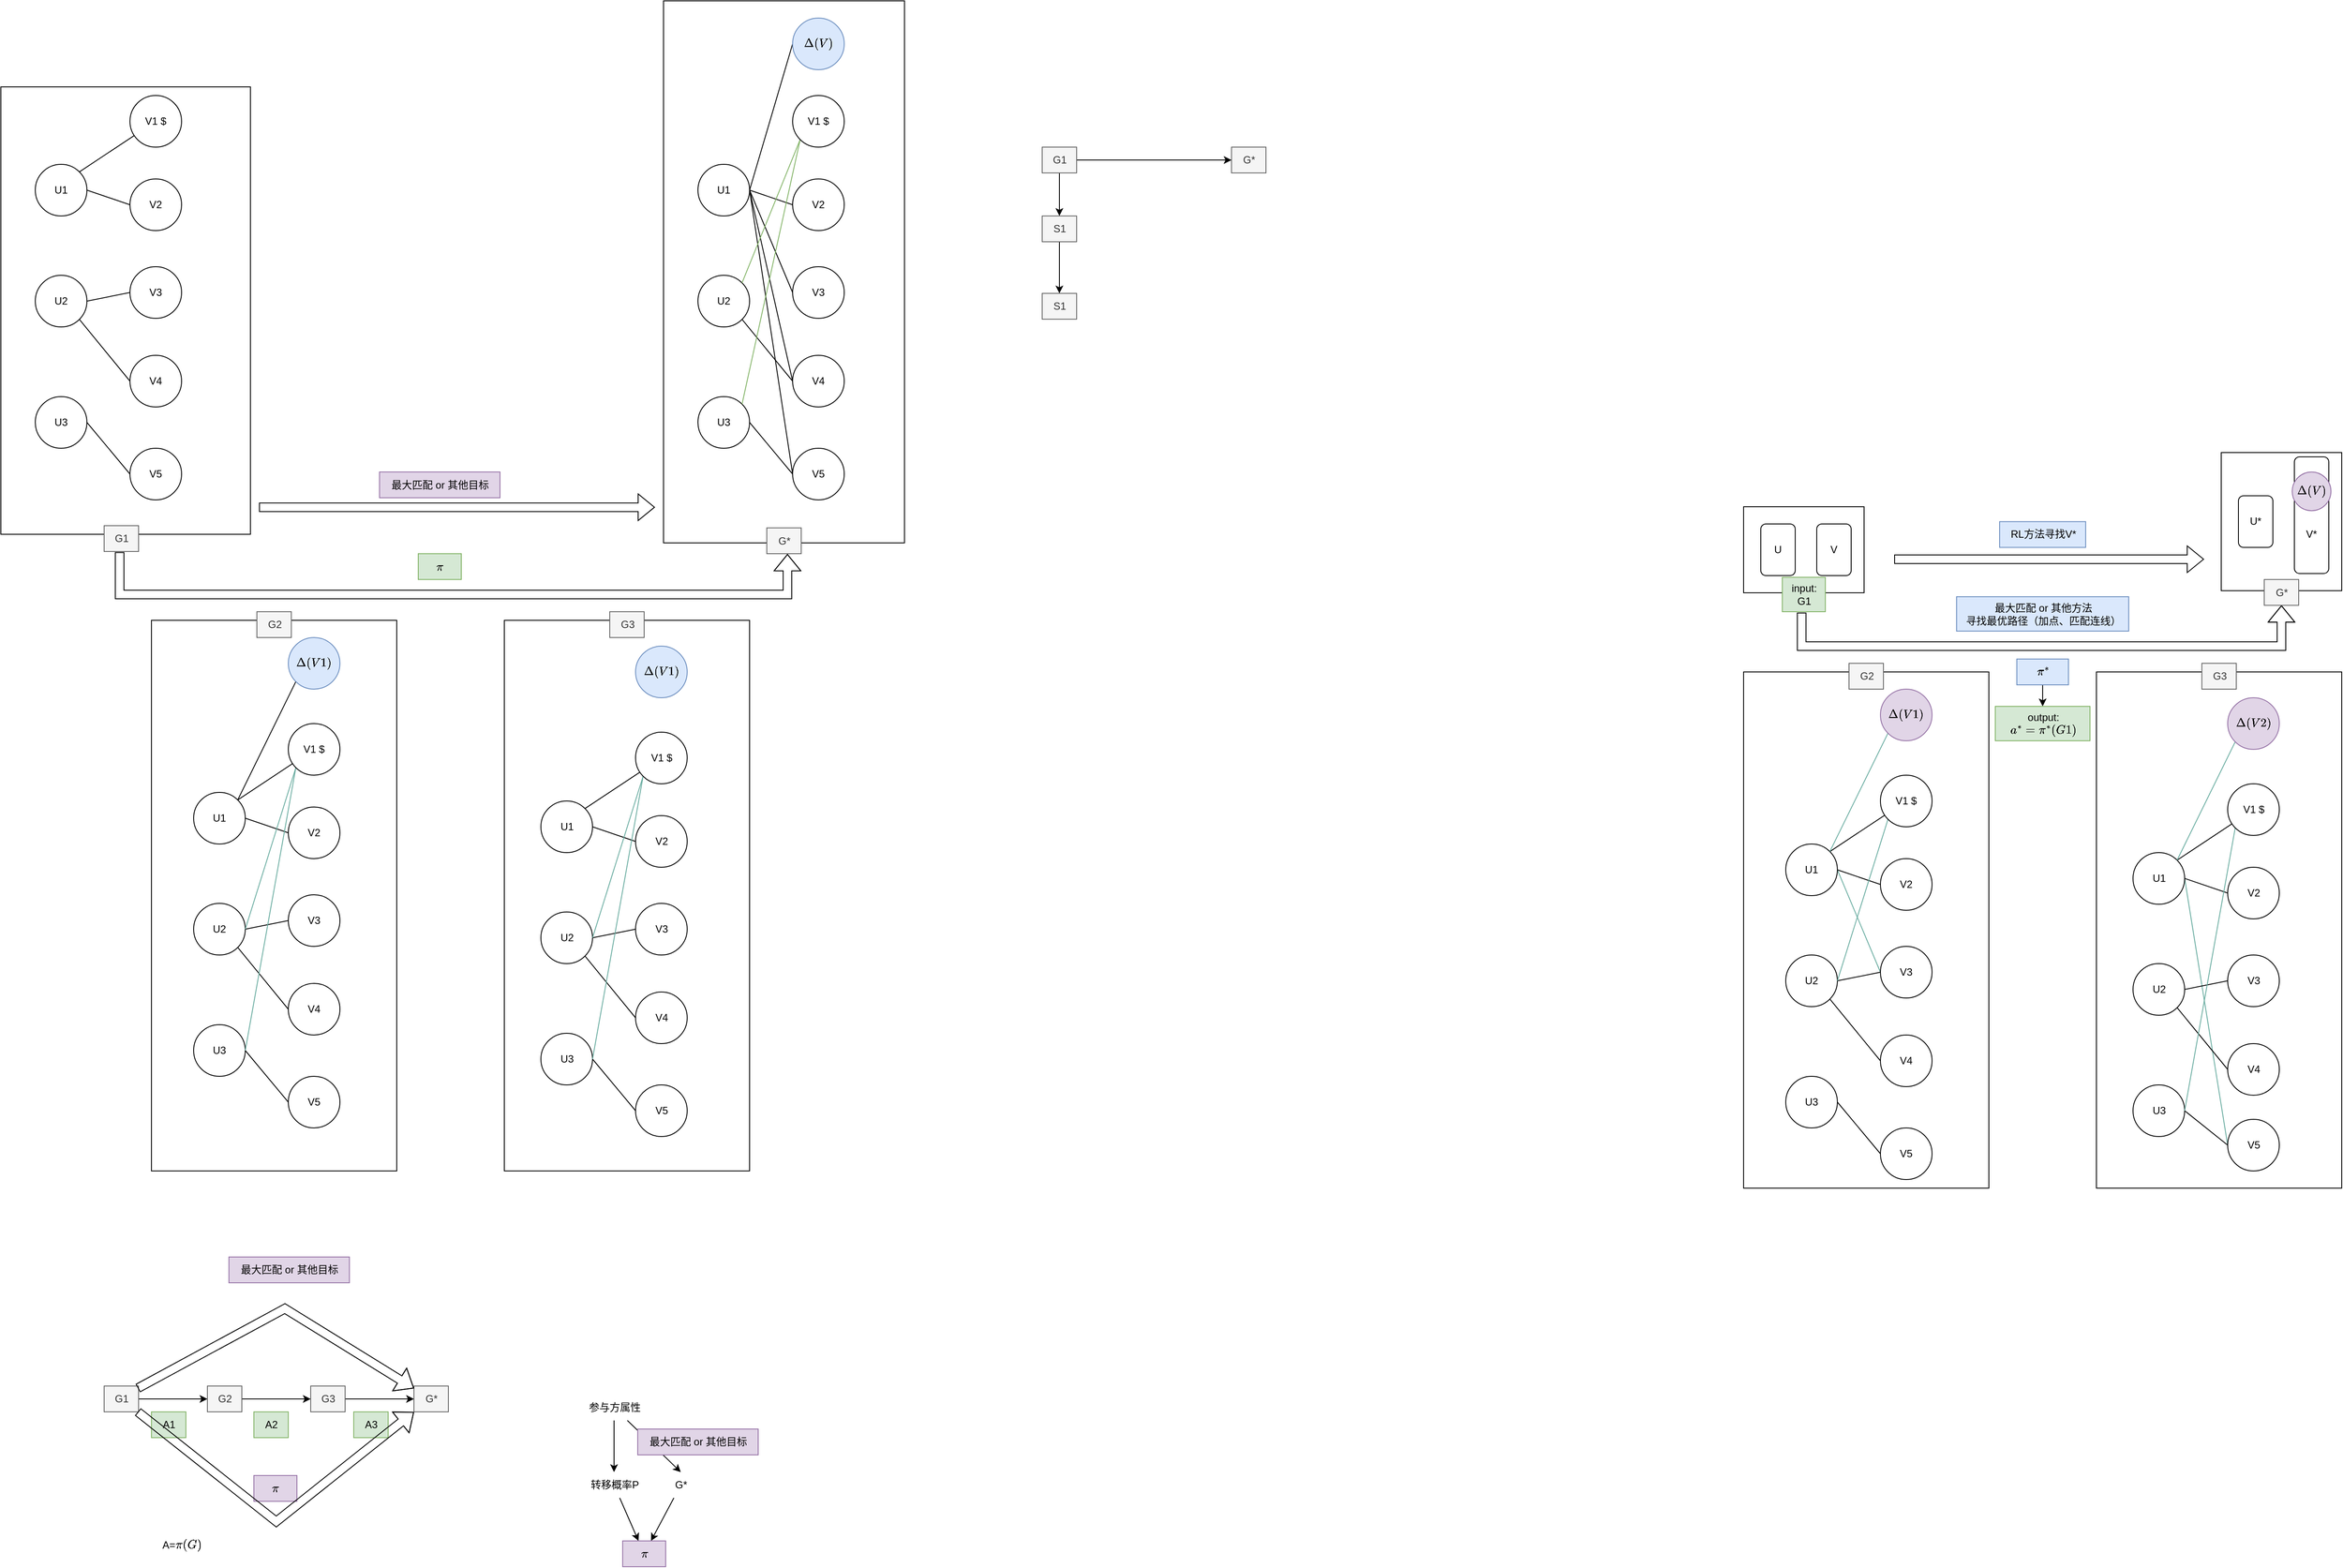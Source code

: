 <mxfile version="20.6.0" type="github">
  <diagram id="6XEkfEh8e34Wi2nq5XxP" name="Page-1">
    <mxGraphModel dx="1824" dy="1064" grid="1" gridSize="10" guides="1" tooltips="1" connect="1" arrows="1" fold="1" page="1" pageScale="1" pageWidth="827" pageHeight="1169" math="1" shadow="0">
      <root>
        <mxCell id="0" />
        <mxCell id="1" parent="0" />
        <mxCell id="JzcaBnQAB8-s2QHEofvj-122" value="" style="rounded=0;whiteSpace=wrap;html=1;fillColor=none;" vertex="1" parent="1">
          <mxGeometry x="665" y="730" width="285" height="640" as="geometry" />
        </mxCell>
        <mxCell id="JzcaBnQAB8-s2QHEofvj-123" value="G3" style="text;html=1;align=center;verticalAlign=middle;resizable=0;points=[];autosize=1;fillColor=#f5f5f5;fontColor=#333333;strokeColor=#666666;" vertex="1" parent="1">
          <mxGeometry x="787.5" y="720" width="40" height="30" as="geometry" />
        </mxCell>
        <mxCell id="JzcaBnQAB8-s2QHEofvj-120" value="" style="rounded=0;whiteSpace=wrap;html=1;fillColor=none;" vertex="1" parent="1">
          <mxGeometry x="255" y="730" width="285" height="640" as="geometry" />
        </mxCell>
        <mxCell id="JzcaBnQAB8-s2QHEofvj-121" value="G2" style="text;html=1;align=center;verticalAlign=middle;resizable=0;points=[];autosize=1;fillColor=#f5f5f5;fontColor=#333333;strokeColor=#666666;" vertex="1" parent="1">
          <mxGeometry x="377.5" y="720" width="40" height="30" as="geometry" />
        </mxCell>
        <mxCell id="JzcaBnQAB8-s2QHEofvj-117" value="" style="rounded=0;whiteSpace=wrap;html=1;fillColor=none;" vertex="1" parent="1">
          <mxGeometry x="850" y="10" width="280" height="630" as="geometry" />
        </mxCell>
        <mxCell id="JzcaBnQAB8-s2QHEofvj-116" value="" style="rounded=0;whiteSpace=wrap;html=1;fillColor=none;" vertex="1" parent="1">
          <mxGeometry x="80" y="110" width="290" height="520" as="geometry" />
        </mxCell>
        <mxCell id="JzcaBnQAB8-s2QHEofvj-20" style="edgeStyle=none;rounded=0;orthogonalLoop=1;jettySize=auto;html=1;exitX=1;exitY=0;exitDx=0;exitDy=0;endArrow=none;endFill=0;" edge="1" parent="1" source="JzcaBnQAB8-s2QHEofvj-1" target="JzcaBnQAB8-s2QHEofvj-16">
          <mxGeometry relative="1" as="geometry" />
        </mxCell>
        <mxCell id="JzcaBnQAB8-s2QHEofvj-21" style="edgeStyle=none;rounded=0;orthogonalLoop=1;jettySize=auto;html=1;exitX=1;exitY=0.5;exitDx=0;exitDy=0;entryX=0;entryY=0.5;entryDx=0;entryDy=0;endArrow=none;endFill=0;" edge="1" parent="1" source="JzcaBnQAB8-s2QHEofvj-1" target="JzcaBnQAB8-s2QHEofvj-10">
          <mxGeometry relative="1" as="geometry" />
        </mxCell>
        <mxCell id="JzcaBnQAB8-s2QHEofvj-1" value="U1" style="ellipse;whiteSpace=wrap;html=1;aspect=fixed;" vertex="1" parent="1">
          <mxGeometry x="120" y="200" width="60" height="60" as="geometry" />
        </mxCell>
        <mxCell id="JzcaBnQAB8-s2QHEofvj-22" style="edgeStyle=none;rounded=0;orthogonalLoop=1;jettySize=auto;html=1;exitX=1;exitY=0.5;exitDx=0;exitDy=0;entryX=0;entryY=0.5;entryDx=0;entryDy=0;endArrow=none;endFill=0;" edge="1" parent="1" source="JzcaBnQAB8-s2QHEofvj-8" target="JzcaBnQAB8-s2QHEofvj-11">
          <mxGeometry relative="1" as="geometry" />
        </mxCell>
        <mxCell id="JzcaBnQAB8-s2QHEofvj-24" style="edgeStyle=none;rounded=0;orthogonalLoop=1;jettySize=auto;html=1;exitX=1;exitY=1;exitDx=0;exitDy=0;entryX=0;entryY=0.5;entryDx=0;entryDy=0;endArrow=none;endFill=0;" edge="1" parent="1" source="JzcaBnQAB8-s2QHEofvj-8" target="JzcaBnQAB8-s2QHEofvj-12">
          <mxGeometry relative="1" as="geometry" />
        </mxCell>
        <mxCell id="JzcaBnQAB8-s2QHEofvj-8" value="U2" style="ellipse;whiteSpace=wrap;html=1;aspect=fixed;" vertex="1" parent="1">
          <mxGeometry x="120" y="329" width="60" height="60" as="geometry" />
        </mxCell>
        <mxCell id="JzcaBnQAB8-s2QHEofvj-25" style="edgeStyle=none;rounded=0;orthogonalLoop=1;jettySize=auto;html=1;exitX=1;exitY=0.5;exitDx=0;exitDy=0;entryX=0;entryY=0.5;entryDx=0;entryDy=0;endArrow=none;endFill=0;" edge="1" parent="1" source="JzcaBnQAB8-s2QHEofvj-9" target="JzcaBnQAB8-s2QHEofvj-13">
          <mxGeometry relative="1" as="geometry" />
        </mxCell>
        <mxCell id="JzcaBnQAB8-s2QHEofvj-9" value="U3" style="ellipse;whiteSpace=wrap;html=1;aspect=fixed;" vertex="1" parent="1">
          <mxGeometry x="120" y="470" width="60" height="60" as="geometry" />
        </mxCell>
        <mxCell id="JzcaBnQAB8-s2QHEofvj-10" value="V2" style="ellipse;whiteSpace=wrap;html=1;aspect=fixed;" vertex="1" parent="1">
          <mxGeometry x="230" y="217" width="60" height="60" as="geometry" />
        </mxCell>
        <mxCell id="JzcaBnQAB8-s2QHEofvj-11" value="V3" style="ellipse;whiteSpace=wrap;html=1;aspect=fixed;" vertex="1" parent="1">
          <mxGeometry x="230" y="319" width="60" height="60" as="geometry" />
        </mxCell>
        <mxCell id="JzcaBnQAB8-s2QHEofvj-12" value="V4" style="ellipse;whiteSpace=wrap;html=1;aspect=fixed;" vertex="1" parent="1">
          <mxGeometry x="230" y="422" width="60" height="60" as="geometry" />
        </mxCell>
        <mxCell id="JzcaBnQAB8-s2QHEofvj-13" value="V5" style="ellipse;whiteSpace=wrap;html=1;aspect=fixed;" vertex="1" parent="1">
          <mxGeometry x="230" y="530" width="60" height="60" as="geometry" />
        </mxCell>
        <mxCell id="JzcaBnQAB8-s2QHEofvj-16" value="V1 $" style="ellipse;whiteSpace=wrap;html=1;aspect=fixed;" vertex="1" parent="1">
          <mxGeometry x="230" y="120" width="60" height="60" as="geometry" />
        </mxCell>
        <mxCell id="JzcaBnQAB8-s2QHEofvj-40" style="edgeStyle=none;rounded=0;orthogonalLoop=1;jettySize=auto;html=1;exitX=1;exitY=0.5;exitDx=0;exitDy=0;entryX=0;entryY=0.5;entryDx=0;entryDy=0;endArrow=none;endFill=0;" edge="1" parent="1" source="JzcaBnQAB8-s2QHEofvj-41" target="JzcaBnQAB8-s2QHEofvj-47">
          <mxGeometry relative="1" as="geometry" />
        </mxCell>
        <mxCell id="JzcaBnQAB8-s2QHEofvj-56" style="edgeStyle=none;rounded=0;orthogonalLoop=1;jettySize=auto;html=1;exitX=1;exitY=0.5;exitDx=0;exitDy=0;entryX=0;entryY=0.5;entryDx=0;entryDy=0;endArrow=none;endFill=0;" edge="1" parent="1" source="JzcaBnQAB8-s2QHEofvj-41" target="JzcaBnQAB8-s2QHEofvj-48">
          <mxGeometry relative="1" as="geometry" />
        </mxCell>
        <mxCell id="JzcaBnQAB8-s2QHEofvj-57" style="edgeStyle=none;rounded=0;orthogonalLoop=1;jettySize=auto;html=1;exitX=1;exitY=0.5;exitDx=0;exitDy=0;entryX=0;entryY=0.5;entryDx=0;entryDy=0;endArrow=none;endFill=0;" edge="1" parent="1" source="JzcaBnQAB8-s2QHEofvj-41" target="JzcaBnQAB8-s2QHEofvj-49">
          <mxGeometry relative="1" as="geometry" />
        </mxCell>
        <mxCell id="JzcaBnQAB8-s2QHEofvj-58" style="edgeStyle=none;rounded=0;orthogonalLoop=1;jettySize=auto;html=1;exitX=1;exitY=0.5;exitDx=0;exitDy=0;entryX=0;entryY=0.5;entryDx=0;entryDy=0;endArrow=none;endFill=0;" edge="1" parent="1" source="JzcaBnQAB8-s2QHEofvj-41" target="JzcaBnQAB8-s2QHEofvj-50">
          <mxGeometry relative="1" as="geometry" />
        </mxCell>
        <mxCell id="JzcaBnQAB8-s2QHEofvj-41" value="U1" style="ellipse;whiteSpace=wrap;html=1;aspect=fixed;" vertex="1" parent="1">
          <mxGeometry x="890" y="200" width="60" height="60" as="geometry" />
        </mxCell>
        <mxCell id="JzcaBnQAB8-s2QHEofvj-43" style="edgeStyle=none;rounded=0;orthogonalLoop=1;jettySize=auto;html=1;exitX=1;exitY=1;exitDx=0;exitDy=0;entryX=0;entryY=0.5;entryDx=0;entryDy=0;endArrow=none;endFill=0;" edge="1" parent="1" source="JzcaBnQAB8-s2QHEofvj-44" target="JzcaBnQAB8-s2QHEofvj-49">
          <mxGeometry relative="1" as="geometry" />
        </mxCell>
        <mxCell id="JzcaBnQAB8-s2QHEofvj-44" value="U2" style="ellipse;whiteSpace=wrap;html=1;aspect=fixed;" vertex="1" parent="1">
          <mxGeometry x="890" y="329" width="60" height="60" as="geometry" />
        </mxCell>
        <mxCell id="JzcaBnQAB8-s2QHEofvj-45" style="edgeStyle=none;rounded=0;orthogonalLoop=1;jettySize=auto;html=1;exitX=1;exitY=0.5;exitDx=0;exitDy=0;entryX=0;entryY=0.5;entryDx=0;entryDy=0;endArrow=none;endFill=0;" edge="1" parent="1" source="JzcaBnQAB8-s2QHEofvj-46" target="JzcaBnQAB8-s2QHEofvj-50">
          <mxGeometry relative="1" as="geometry" />
        </mxCell>
        <mxCell id="JzcaBnQAB8-s2QHEofvj-46" value="U3" style="ellipse;whiteSpace=wrap;html=1;aspect=fixed;" vertex="1" parent="1">
          <mxGeometry x="890" y="470" width="60" height="60" as="geometry" />
        </mxCell>
        <mxCell id="JzcaBnQAB8-s2QHEofvj-47" value="V2" style="ellipse;whiteSpace=wrap;html=1;aspect=fixed;" vertex="1" parent="1">
          <mxGeometry x="1000" y="217" width="60" height="60" as="geometry" />
        </mxCell>
        <mxCell id="JzcaBnQAB8-s2QHEofvj-48" value="V3" style="ellipse;whiteSpace=wrap;html=1;aspect=fixed;" vertex="1" parent="1">
          <mxGeometry x="1000" y="319" width="60" height="60" as="geometry" />
        </mxCell>
        <mxCell id="JzcaBnQAB8-s2QHEofvj-49" value="V4" style="ellipse;whiteSpace=wrap;html=1;aspect=fixed;" vertex="1" parent="1">
          <mxGeometry x="1000" y="422" width="60" height="60" as="geometry" />
        </mxCell>
        <mxCell id="JzcaBnQAB8-s2QHEofvj-50" value="V5" style="ellipse;whiteSpace=wrap;html=1;aspect=fixed;" vertex="1" parent="1">
          <mxGeometry x="1000" y="530" width="60" height="60" as="geometry" />
        </mxCell>
        <mxCell id="JzcaBnQAB8-s2QHEofvj-54" style="edgeStyle=none;rounded=0;orthogonalLoop=1;jettySize=auto;html=1;exitX=0;exitY=1;exitDx=0;exitDy=0;entryX=1;entryY=0;entryDx=0;entryDy=0;endArrow=none;endFill=0;fillColor=#d5e8d4;strokeColor=#82b366;" edge="1" parent="1" source="JzcaBnQAB8-s2QHEofvj-51" target="JzcaBnQAB8-s2QHEofvj-44">
          <mxGeometry relative="1" as="geometry" />
        </mxCell>
        <mxCell id="JzcaBnQAB8-s2QHEofvj-55" style="edgeStyle=none;rounded=0;orthogonalLoop=1;jettySize=auto;html=1;exitX=0;exitY=1;exitDx=0;exitDy=0;entryX=1;entryY=0;entryDx=0;entryDy=0;endArrow=none;endFill=0;fillColor=#d5e8d4;strokeColor=#82b366;" edge="1" parent="1" source="JzcaBnQAB8-s2QHEofvj-51" target="JzcaBnQAB8-s2QHEofvj-46">
          <mxGeometry relative="1" as="geometry" />
        </mxCell>
        <mxCell id="JzcaBnQAB8-s2QHEofvj-51" value="V1 $" style="ellipse;whiteSpace=wrap;html=1;aspect=fixed;" vertex="1" parent="1">
          <mxGeometry x="1000" y="120" width="60" height="60" as="geometry" />
        </mxCell>
        <mxCell id="JzcaBnQAB8-s2QHEofvj-62" style="edgeStyle=none;rounded=0;orthogonalLoop=1;jettySize=auto;html=1;exitX=0;exitY=0.5;exitDx=0;exitDy=0;entryX=1;entryY=0.5;entryDx=0;entryDy=0;endArrow=none;endFill=0;" edge="1" parent="1" source="JzcaBnQAB8-s2QHEofvj-61" target="JzcaBnQAB8-s2QHEofvj-41">
          <mxGeometry relative="1" as="geometry" />
        </mxCell>
        <mxCell id="JzcaBnQAB8-s2QHEofvj-61" value="\(\Delta(V)\)" style="ellipse;whiteSpace=wrap;html=1;aspect=fixed;fillColor=#dae8fc;strokeColor=#6c8ebf;" vertex="1" parent="1">
          <mxGeometry x="1000" y="30" width="60" height="60" as="geometry" />
        </mxCell>
        <mxCell id="JzcaBnQAB8-s2QHEofvj-76" style="edgeStyle=none;rounded=0;orthogonalLoop=1;jettySize=auto;html=1;exitX=1;exitY=0;exitDx=0;exitDy=0;endArrow=none;endFill=0;" edge="1" parent="1" source="JzcaBnQAB8-s2QHEofvj-78" target="JzcaBnQAB8-s2QHEofvj-88">
          <mxGeometry relative="1" as="geometry" />
        </mxCell>
        <mxCell id="JzcaBnQAB8-s2QHEofvj-77" style="edgeStyle=none;rounded=0;orthogonalLoop=1;jettySize=auto;html=1;exitX=1;exitY=0.5;exitDx=0;exitDy=0;entryX=0;entryY=0.5;entryDx=0;entryDy=0;endArrow=none;endFill=0;" edge="1" parent="1" source="JzcaBnQAB8-s2QHEofvj-78" target="JzcaBnQAB8-s2QHEofvj-84">
          <mxGeometry relative="1" as="geometry" />
        </mxCell>
        <mxCell id="JzcaBnQAB8-s2QHEofvj-78" value="U1" style="ellipse;whiteSpace=wrap;html=1;aspect=fixed;" vertex="1" parent="1">
          <mxGeometry x="304" y="930" width="60" height="60" as="geometry" />
        </mxCell>
        <mxCell id="JzcaBnQAB8-s2QHEofvj-79" style="edgeStyle=none;rounded=0;orthogonalLoop=1;jettySize=auto;html=1;exitX=1;exitY=0.5;exitDx=0;exitDy=0;entryX=0;entryY=0.5;entryDx=0;entryDy=0;endArrow=none;endFill=0;" edge="1" parent="1" source="JzcaBnQAB8-s2QHEofvj-81" target="JzcaBnQAB8-s2QHEofvj-85">
          <mxGeometry relative="1" as="geometry" />
        </mxCell>
        <mxCell id="JzcaBnQAB8-s2QHEofvj-80" style="edgeStyle=none;rounded=0;orthogonalLoop=1;jettySize=auto;html=1;exitX=1;exitY=1;exitDx=0;exitDy=0;entryX=0;entryY=0.5;entryDx=0;entryDy=0;endArrow=none;endFill=0;" edge="1" parent="1" source="JzcaBnQAB8-s2QHEofvj-81" target="JzcaBnQAB8-s2QHEofvj-86">
          <mxGeometry relative="1" as="geometry" />
        </mxCell>
        <mxCell id="JzcaBnQAB8-s2QHEofvj-81" value="U2" style="ellipse;whiteSpace=wrap;html=1;aspect=fixed;" vertex="1" parent="1">
          <mxGeometry x="304" y="1059" width="60" height="60" as="geometry" />
        </mxCell>
        <mxCell id="JzcaBnQAB8-s2QHEofvj-82" style="edgeStyle=none;rounded=0;orthogonalLoop=1;jettySize=auto;html=1;exitX=1;exitY=0.5;exitDx=0;exitDy=0;entryX=0;entryY=0.5;entryDx=0;entryDy=0;endArrow=none;endFill=0;" edge="1" parent="1" source="JzcaBnQAB8-s2QHEofvj-83" target="JzcaBnQAB8-s2QHEofvj-87">
          <mxGeometry relative="1" as="geometry" />
        </mxCell>
        <mxCell id="JzcaBnQAB8-s2QHEofvj-83" value="U3" style="ellipse;whiteSpace=wrap;html=1;aspect=fixed;" vertex="1" parent="1">
          <mxGeometry x="304" y="1200" width="60" height="60" as="geometry" />
        </mxCell>
        <mxCell id="JzcaBnQAB8-s2QHEofvj-84" value="V2" style="ellipse;whiteSpace=wrap;html=1;aspect=fixed;" vertex="1" parent="1">
          <mxGeometry x="414" y="947" width="60" height="60" as="geometry" />
        </mxCell>
        <mxCell id="JzcaBnQAB8-s2QHEofvj-85" value="V3" style="ellipse;whiteSpace=wrap;html=1;aspect=fixed;" vertex="1" parent="1">
          <mxGeometry x="414" y="1049" width="60" height="60" as="geometry" />
        </mxCell>
        <mxCell id="JzcaBnQAB8-s2QHEofvj-86" value="V4" style="ellipse;whiteSpace=wrap;html=1;aspect=fixed;" vertex="1" parent="1">
          <mxGeometry x="414" y="1152" width="60" height="60" as="geometry" />
        </mxCell>
        <mxCell id="JzcaBnQAB8-s2QHEofvj-87" value="V5" style="ellipse;whiteSpace=wrap;html=1;aspect=fixed;" vertex="1" parent="1">
          <mxGeometry x="414" y="1260" width="60" height="60" as="geometry" />
        </mxCell>
        <mxCell id="JzcaBnQAB8-s2QHEofvj-89" style="edgeStyle=none;rounded=0;orthogonalLoop=1;jettySize=auto;html=1;exitX=0;exitY=1;exitDx=0;exitDy=0;entryX=1;entryY=0.5;entryDx=0;entryDy=0;endArrow=none;endFill=0;strokeColor=#67AB9F;" edge="1" parent="1" source="JzcaBnQAB8-s2QHEofvj-88" target="JzcaBnQAB8-s2QHEofvj-81">
          <mxGeometry relative="1" as="geometry" />
        </mxCell>
        <mxCell id="JzcaBnQAB8-s2QHEofvj-90" style="edgeStyle=none;rounded=0;orthogonalLoop=1;jettySize=auto;html=1;exitX=0;exitY=1;exitDx=0;exitDy=0;entryX=1;entryY=0.5;entryDx=0;entryDy=0;endArrow=none;endFill=0;strokeColor=#67AB9F;" edge="1" parent="1" source="JzcaBnQAB8-s2QHEofvj-88" target="JzcaBnQAB8-s2QHEofvj-83">
          <mxGeometry relative="1" as="geometry" />
        </mxCell>
        <mxCell id="JzcaBnQAB8-s2QHEofvj-88" value="V1 $" style="ellipse;whiteSpace=wrap;html=1;aspect=fixed;" vertex="1" parent="1">
          <mxGeometry x="414" y="850" width="60" height="60" as="geometry" />
        </mxCell>
        <mxCell id="JzcaBnQAB8-s2QHEofvj-154" style="edgeStyle=none;rounded=0;orthogonalLoop=1;jettySize=auto;html=1;exitX=0;exitY=1;exitDx=0;exitDy=0;entryX=1;entryY=0;entryDx=0;entryDy=0;strokeColor=#000000;endArrow=none;endFill=0;" edge="1" parent="1" source="JzcaBnQAB8-s2QHEofvj-91" target="JzcaBnQAB8-s2QHEofvj-78">
          <mxGeometry relative="1" as="geometry" />
        </mxCell>
        <mxCell id="JzcaBnQAB8-s2QHEofvj-91" value="\(\Delta(V1)\)" style="ellipse;whiteSpace=wrap;html=1;aspect=fixed;fillColor=#dae8fc;strokeColor=#6c8ebf;" vertex="1" parent="1">
          <mxGeometry x="414" y="750" width="60" height="60" as="geometry" />
        </mxCell>
        <mxCell id="JzcaBnQAB8-s2QHEofvj-92" style="edgeStyle=none;rounded=0;orthogonalLoop=1;jettySize=auto;html=1;exitX=1;exitY=0;exitDx=0;exitDy=0;endArrow=none;endFill=0;" edge="1" parent="1" source="JzcaBnQAB8-s2QHEofvj-94" target="JzcaBnQAB8-s2QHEofvj-106">
          <mxGeometry relative="1" as="geometry" />
        </mxCell>
        <mxCell id="JzcaBnQAB8-s2QHEofvj-93" style="edgeStyle=none;rounded=0;orthogonalLoop=1;jettySize=auto;html=1;exitX=1;exitY=0.5;exitDx=0;exitDy=0;entryX=0;entryY=0.5;entryDx=0;entryDy=0;endArrow=none;endFill=0;" edge="1" parent="1" source="JzcaBnQAB8-s2QHEofvj-94" target="JzcaBnQAB8-s2QHEofvj-100">
          <mxGeometry relative="1" as="geometry" />
        </mxCell>
        <mxCell id="JzcaBnQAB8-s2QHEofvj-94" value="U1" style="ellipse;whiteSpace=wrap;html=1;aspect=fixed;" vertex="1" parent="1">
          <mxGeometry x="707.5" y="940" width="60" height="60" as="geometry" />
        </mxCell>
        <mxCell id="JzcaBnQAB8-s2QHEofvj-95" style="edgeStyle=none;rounded=0;orthogonalLoop=1;jettySize=auto;html=1;exitX=1;exitY=0.5;exitDx=0;exitDy=0;entryX=0;entryY=0.5;entryDx=0;entryDy=0;endArrow=none;endFill=0;" edge="1" parent="1" source="JzcaBnQAB8-s2QHEofvj-97" target="JzcaBnQAB8-s2QHEofvj-101">
          <mxGeometry relative="1" as="geometry" />
        </mxCell>
        <mxCell id="JzcaBnQAB8-s2QHEofvj-96" style="edgeStyle=none;rounded=0;orthogonalLoop=1;jettySize=auto;html=1;exitX=1;exitY=1;exitDx=0;exitDy=0;entryX=0;entryY=0.5;entryDx=0;entryDy=0;endArrow=none;endFill=0;" edge="1" parent="1" source="JzcaBnQAB8-s2QHEofvj-97" target="JzcaBnQAB8-s2QHEofvj-102">
          <mxGeometry relative="1" as="geometry" />
        </mxCell>
        <mxCell id="JzcaBnQAB8-s2QHEofvj-97" value="U2" style="ellipse;whiteSpace=wrap;html=1;aspect=fixed;" vertex="1" parent="1">
          <mxGeometry x="707.5" y="1069" width="60" height="60" as="geometry" />
        </mxCell>
        <mxCell id="JzcaBnQAB8-s2QHEofvj-98" style="edgeStyle=none;rounded=0;orthogonalLoop=1;jettySize=auto;html=1;exitX=1;exitY=0.5;exitDx=0;exitDy=0;entryX=0;entryY=0.5;entryDx=0;entryDy=0;endArrow=none;endFill=0;" edge="1" parent="1" source="JzcaBnQAB8-s2QHEofvj-99" target="JzcaBnQAB8-s2QHEofvj-103">
          <mxGeometry relative="1" as="geometry" />
        </mxCell>
        <mxCell id="JzcaBnQAB8-s2QHEofvj-99" value="U3" style="ellipse;whiteSpace=wrap;html=1;aspect=fixed;" vertex="1" parent="1">
          <mxGeometry x="707.5" y="1210" width="60" height="60" as="geometry" />
        </mxCell>
        <mxCell id="JzcaBnQAB8-s2QHEofvj-100" value="V2" style="ellipse;whiteSpace=wrap;html=1;aspect=fixed;" vertex="1" parent="1">
          <mxGeometry x="817.5" y="957" width="60" height="60" as="geometry" />
        </mxCell>
        <mxCell id="JzcaBnQAB8-s2QHEofvj-101" value="V3" style="ellipse;whiteSpace=wrap;html=1;aspect=fixed;" vertex="1" parent="1">
          <mxGeometry x="817.5" y="1059" width="60" height="60" as="geometry" />
        </mxCell>
        <mxCell id="JzcaBnQAB8-s2QHEofvj-102" value="V4" style="ellipse;whiteSpace=wrap;html=1;aspect=fixed;" vertex="1" parent="1">
          <mxGeometry x="817.5" y="1162" width="60" height="60" as="geometry" />
        </mxCell>
        <mxCell id="JzcaBnQAB8-s2QHEofvj-103" value="V5" style="ellipse;whiteSpace=wrap;html=1;aspect=fixed;" vertex="1" parent="1">
          <mxGeometry x="817.5" y="1270" width="60" height="60" as="geometry" />
        </mxCell>
        <mxCell id="JzcaBnQAB8-s2QHEofvj-104" style="edgeStyle=none;rounded=0;orthogonalLoop=1;jettySize=auto;html=1;exitX=0;exitY=1;exitDx=0;exitDy=0;entryX=1;entryY=0.5;entryDx=0;entryDy=0;endArrow=none;endFill=0;strokeColor=#67AB9F;" edge="1" parent="1" source="JzcaBnQAB8-s2QHEofvj-106" target="JzcaBnQAB8-s2QHEofvj-97">
          <mxGeometry relative="1" as="geometry" />
        </mxCell>
        <mxCell id="JzcaBnQAB8-s2QHEofvj-105" style="edgeStyle=none;rounded=0;orthogonalLoop=1;jettySize=auto;html=1;exitX=0;exitY=1;exitDx=0;exitDy=0;entryX=1;entryY=0.5;entryDx=0;entryDy=0;endArrow=none;endFill=0;strokeColor=#67AB9F;" edge="1" parent="1" source="JzcaBnQAB8-s2QHEofvj-106" target="JzcaBnQAB8-s2QHEofvj-99">
          <mxGeometry relative="1" as="geometry" />
        </mxCell>
        <mxCell id="JzcaBnQAB8-s2QHEofvj-106" value="V1 $" style="ellipse;whiteSpace=wrap;html=1;aspect=fixed;" vertex="1" parent="1">
          <mxGeometry x="817.5" y="860" width="60" height="60" as="geometry" />
        </mxCell>
        <mxCell id="JzcaBnQAB8-s2QHEofvj-107" value="\(\Delta(V1)\)" style="ellipse;whiteSpace=wrap;html=1;aspect=fixed;fillColor=#dae8fc;strokeColor=#6c8ebf;" vertex="1" parent="1">
          <mxGeometry x="817.5" y="760" width="60" height="60" as="geometry" />
        </mxCell>
        <mxCell id="JzcaBnQAB8-s2QHEofvj-108" value="G1" style="text;html=1;align=center;verticalAlign=middle;resizable=0;points=[];autosize=1;fillColor=#f5f5f5;fontColor=#333333;strokeColor=#666666;" vertex="1" parent="1">
          <mxGeometry x="200" y="620" width="40" height="30" as="geometry" />
        </mxCell>
        <mxCell id="JzcaBnQAB8-s2QHEofvj-113" value="" style="shape=flexArrow;endArrow=classic;html=1;rounded=0;strokeColor=#000000;" edge="1" parent="1">
          <mxGeometry width="50" height="50" relative="1" as="geometry">
            <mxPoint x="380" y="598.57" as="sourcePoint" />
            <mxPoint x="840" y="598.57" as="targetPoint" />
          </mxGeometry>
        </mxCell>
        <mxCell id="JzcaBnQAB8-s2QHEofvj-114" value="最大匹配 or 其他目标" style="text;html=1;align=center;verticalAlign=middle;resizable=0;points=[];autosize=1;strokeColor=#9673a6;fillColor=#e1d5e7;" vertex="1" parent="1">
          <mxGeometry x="520" y="557.57" width="140" height="30" as="geometry" />
        </mxCell>
        <mxCell id="JzcaBnQAB8-s2QHEofvj-118" value="G*" style="text;html=1;align=center;verticalAlign=middle;resizable=0;points=[];autosize=1;fillColor=#f5f5f5;fontColor=#333333;strokeColor=#666666;" vertex="1" parent="1">
          <mxGeometry x="970" y="622.57" width="40" height="30" as="geometry" />
        </mxCell>
        <mxCell id="JzcaBnQAB8-s2QHEofvj-125" value="" style="edgeStyle=elbowEdgeStyle;elbow=vertical;endArrow=classic;html=1;rounded=0;strokeColor=#000000;exitX=0.45;exitY=1.024;exitDx=0;exitDy=0;exitPerimeter=0;entryX=0.6;entryY=1.014;entryDx=0;entryDy=0;entryPerimeter=0;shape=flexArrow;" edge="1" parent="1" source="JzcaBnQAB8-s2QHEofvj-108" target="JzcaBnQAB8-s2QHEofvj-118">
          <mxGeometry width="50" height="50" relative="1" as="geometry">
            <mxPoint x="720" y="1030" as="sourcePoint" />
            <mxPoint x="770" y="980" as="targetPoint" />
            <Array as="points">
              <mxPoint x="600" y="700" />
            </Array>
          </mxGeometry>
        </mxCell>
        <mxCell id="JzcaBnQAB8-s2QHEofvj-126" value="\(\pi\)" style="text;html=1;align=center;verticalAlign=middle;resizable=0;points=[];autosize=1;strokeColor=#82b366;fillColor=#d5e8d4;" vertex="1" parent="1">
          <mxGeometry x="565" y="652.57" width="50" height="30" as="geometry" />
        </mxCell>
        <mxCell id="JzcaBnQAB8-s2QHEofvj-130" value="" style="edgeStyle=none;rounded=0;orthogonalLoop=1;jettySize=auto;html=1;strokeColor=#000000;endArrow=classic;endFill=1;" edge="1" parent="1" source="JzcaBnQAB8-s2QHEofvj-128" target="JzcaBnQAB8-s2QHEofvj-129">
          <mxGeometry relative="1" as="geometry" />
        </mxCell>
        <mxCell id="JzcaBnQAB8-s2QHEofvj-128" value="G1" style="text;html=1;align=center;verticalAlign=middle;resizable=0;points=[];autosize=1;fillColor=#f5f5f5;fontColor=#333333;strokeColor=#666666;" vertex="1" parent="1">
          <mxGeometry x="200" y="1620" width="40" height="30" as="geometry" />
        </mxCell>
        <mxCell id="JzcaBnQAB8-s2QHEofvj-133" value="" style="edgeStyle=none;rounded=0;orthogonalLoop=1;jettySize=auto;html=1;strokeColor=#000000;endArrow=classic;endFill=1;" edge="1" parent="1" source="JzcaBnQAB8-s2QHEofvj-129" target="JzcaBnQAB8-s2QHEofvj-132">
          <mxGeometry relative="1" as="geometry" />
        </mxCell>
        <mxCell id="JzcaBnQAB8-s2QHEofvj-129" value="G2" style="text;html=1;align=center;verticalAlign=middle;resizable=0;points=[];autosize=1;fillColor=#f5f5f5;fontColor=#333333;strokeColor=#666666;" vertex="1" parent="1">
          <mxGeometry x="320" y="1620" width="40" height="30" as="geometry" />
        </mxCell>
        <mxCell id="JzcaBnQAB8-s2QHEofvj-135" value="" style="edgeStyle=none;rounded=0;orthogonalLoop=1;jettySize=auto;html=1;strokeColor=#000000;endArrow=classic;endFill=1;" edge="1" parent="1" source="JzcaBnQAB8-s2QHEofvj-132" target="JzcaBnQAB8-s2QHEofvj-134">
          <mxGeometry relative="1" as="geometry" />
        </mxCell>
        <mxCell id="JzcaBnQAB8-s2QHEofvj-132" value="G3" style="text;html=1;align=center;verticalAlign=middle;resizable=0;points=[];autosize=1;fillColor=#f5f5f5;fontColor=#333333;strokeColor=#666666;" vertex="1" parent="1">
          <mxGeometry x="440" y="1620" width="40" height="30" as="geometry" />
        </mxCell>
        <mxCell id="JzcaBnQAB8-s2QHEofvj-134" value="G*" style="text;html=1;align=center;verticalAlign=middle;resizable=0;points=[];autosize=1;fillColor=#f5f5f5;fontColor=#333333;strokeColor=#666666;" vertex="1" parent="1">
          <mxGeometry x="560" y="1620" width="40" height="30" as="geometry" />
        </mxCell>
        <mxCell id="JzcaBnQAB8-s2QHEofvj-136" value="A1" style="text;html=1;align=center;verticalAlign=middle;resizable=0;points=[];autosize=1;strokeColor=#82b366;fillColor=#d5e8d4;" vertex="1" parent="1">
          <mxGeometry x="255" y="1650" width="40" height="30" as="geometry" />
        </mxCell>
        <mxCell id="JzcaBnQAB8-s2QHEofvj-137" value="A2" style="text;html=1;align=center;verticalAlign=middle;resizable=0;points=[];autosize=1;strokeColor=#82b366;fillColor=#d5e8d4;" vertex="1" parent="1">
          <mxGeometry x="374" y="1650" width="40" height="30" as="geometry" />
        </mxCell>
        <mxCell id="JzcaBnQAB8-s2QHEofvj-138" value="A3" style="text;html=1;align=center;verticalAlign=middle;resizable=0;points=[];autosize=1;strokeColor=#82b366;fillColor=#d5e8d4;" vertex="1" parent="1">
          <mxGeometry x="490" y="1650" width="40" height="30" as="geometry" />
        </mxCell>
        <mxCell id="JzcaBnQAB8-s2QHEofvj-140" value="A=\(\pi(G)\)" style="text;html=1;align=center;verticalAlign=middle;resizable=0;points=[];autosize=1;strokeColor=none;fillColor=none;" vertex="1" parent="1">
          <mxGeometry x="250" y="1790" width="80" height="30" as="geometry" />
        </mxCell>
        <mxCell id="JzcaBnQAB8-s2QHEofvj-141" value="\(\pi\)" style="text;html=1;align=center;verticalAlign=middle;resizable=0;points=[];autosize=1;strokeColor=#9673a6;fillColor=#e1d5e7;" vertex="1" parent="1">
          <mxGeometry x="374" y="1724" width="50" height="30" as="geometry" />
        </mxCell>
        <mxCell id="JzcaBnQAB8-s2QHEofvj-142" value="" style="shape=flexArrow;endArrow=classic;html=1;rounded=0;strokeColor=#000000;exitX=0.978;exitY=0.084;exitDx=0;exitDy=0;exitPerimeter=0;" edge="1" parent="1" source="JzcaBnQAB8-s2QHEofvj-128" target="JzcaBnQAB8-s2QHEofvj-134">
          <mxGeometry width="50" height="50" relative="1" as="geometry">
            <mxPoint x="190.0" y="1581" as="sourcePoint" />
            <mxPoint x="650.0" y="1581" as="targetPoint" />
            <Array as="points">
              <mxPoint x="410" y="1530" />
            </Array>
          </mxGeometry>
        </mxCell>
        <mxCell id="JzcaBnQAB8-s2QHEofvj-143" value="最大匹配 or 其他目标" style="text;html=1;align=center;verticalAlign=middle;resizable=0;points=[];autosize=1;strokeColor=#9673a6;fillColor=#e1d5e7;" vertex="1" parent="1">
          <mxGeometry x="345" y="1470" width="140" height="30" as="geometry" />
        </mxCell>
        <mxCell id="JzcaBnQAB8-s2QHEofvj-144" value="" style="shape=flexArrow;endArrow=classic;html=1;rounded=0;strokeColor=#000000;exitX=0.978;exitY=0.084;exitDx=0;exitDy=0;exitPerimeter=0;" edge="1" parent="1">
          <mxGeometry width="50" height="50" relative="1" as="geometry">
            <mxPoint x="239.12" y="1650" as="sourcePoint" />
            <mxPoint x="560.0" y="1650.127" as="targetPoint" />
            <Array as="points">
              <mxPoint x="400" y="1777.48" />
            </Array>
          </mxGeometry>
        </mxCell>
        <mxCell id="JzcaBnQAB8-s2QHEofvj-147" value="" style="edgeStyle=none;rounded=0;orthogonalLoop=1;jettySize=auto;html=1;strokeColor=#000000;endArrow=classic;endFill=1;" edge="1" parent="1" source="JzcaBnQAB8-s2QHEofvj-145" target="JzcaBnQAB8-s2QHEofvj-146">
          <mxGeometry relative="1" as="geometry" />
        </mxCell>
        <mxCell id="JzcaBnQAB8-s2QHEofvj-152" style="edgeStyle=none;rounded=0;orthogonalLoop=1;jettySize=auto;html=1;entryX=0.5;entryY=0;entryDx=0;entryDy=0;entryPerimeter=0;strokeColor=#000000;endArrow=classic;endFill=1;" edge="1" parent="1" source="JzcaBnQAB8-s2QHEofvj-145" target="JzcaBnQAB8-s2QHEofvj-148">
          <mxGeometry relative="1" as="geometry" />
        </mxCell>
        <mxCell id="JzcaBnQAB8-s2QHEofvj-145" value="参与方属性" style="text;html=1;align=center;verticalAlign=middle;resizable=0;points=[];autosize=1;strokeColor=none;fillColor=none;" vertex="1" parent="1">
          <mxGeometry x="752.5" y="1630" width="80" height="30" as="geometry" />
        </mxCell>
        <mxCell id="JzcaBnQAB8-s2QHEofvj-150" style="edgeStyle=none;rounded=0;orthogonalLoop=1;jettySize=auto;html=1;strokeColor=#000000;endArrow=classic;endFill=1;" edge="1" parent="1" source="JzcaBnQAB8-s2QHEofvj-146" target="JzcaBnQAB8-s2QHEofvj-149">
          <mxGeometry relative="1" as="geometry" />
        </mxCell>
        <mxCell id="JzcaBnQAB8-s2QHEofvj-146" value="转移概率P" style="text;html=1;align=center;verticalAlign=middle;resizable=0;points=[];autosize=1;strokeColor=none;fillColor=none;" vertex="1" parent="1">
          <mxGeometry x="752.5" y="1720" width="80" height="30" as="geometry" />
        </mxCell>
        <mxCell id="JzcaBnQAB8-s2QHEofvj-151" style="edgeStyle=none;rounded=0;orthogonalLoop=1;jettySize=auto;html=1;strokeColor=#000000;endArrow=classic;endFill=1;" edge="1" parent="1" source="JzcaBnQAB8-s2QHEofvj-148" target="JzcaBnQAB8-s2QHEofvj-149">
          <mxGeometry relative="1" as="geometry" />
        </mxCell>
        <mxCell id="JzcaBnQAB8-s2QHEofvj-148" value="G*" style="text;html=1;align=center;verticalAlign=middle;resizable=0;points=[];autosize=1;strokeColor=none;fillColor=none;" vertex="1" parent="1">
          <mxGeometry x="850" y="1720" width="40" height="30" as="geometry" />
        </mxCell>
        <mxCell id="JzcaBnQAB8-s2QHEofvj-149" value="\(\pi\)" style="text;html=1;align=center;verticalAlign=middle;resizable=0;points=[];autosize=1;strokeColor=#9673a6;fillColor=#e1d5e7;" vertex="1" parent="1">
          <mxGeometry x="802.5" y="1800" width="50" height="30" as="geometry" />
        </mxCell>
        <mxCell id="JzcaBnQAB8-s2QHEofvj-153" value="最大匹配 or 其他目标" style="text;html=1;align=center;verticalAlign=middle;resizable=0;points=[];autosize=1;strokeColor=#9673a6;fillColor=#e1d5e7;" vertex="1" parent="1">
          <mxGeometry x="820" y="1670" width="140" height="30" as="geometry" />
        </mxCell>
        <mxCell id="JzcaBnQAB8-s2QHEofvj-177" style="edgeStyle=none;rounded=0;orthogonalLoop=1;jettySize=auto;html=1;strokeColor=#000000;endArrow=classic;endFill=1;" edge="1" parent="1" source="JzcaBnQAB8-s2QHEofvj-170" target="JzcaBnQAB8-s2QHEofvj-174">
          <mxGeometry relative="1" as="geometry" />
        </mxCell>
        <mxCell id="JzcaBnQAB8-s2QHEofvj-180" style="edgeStyle=none;rounded=0;orthogonalLoop=1;jettySize=auto;html=1;strokeColor=#000000;endArrow=classic;endFill=1;" edge="1" parent="1" source="JzcaBnQAB8-s2QHEofvj-170" target="JzcaBnQAB8-s2QHEofvj-179">
          <mxGeometry relative="1" as="geometry" />
        </mxCell>
        <mxCell id="JzcaBnQAB8-s2QHEofvj-170" value="G1" style="text;html=1;align=center;verticalAlign=middle;resizable=0;points=[];autosize=1;fillColor=#f5f5f5;fontColor=#333333;strokeColor=#666666;" vertex="1" parent="1">
          <mxGeometry x="1290" y="180" width="40" height="30" as="geometry" />
        </mxCell>
        <mxCell id="JzcaBnQAB8-s2QHEofvj-174" value="G*" style="text;html=1;align=center;verticalAlign=middle;resizable=0;points=[];autosize=1;fillColor=#f5f5f5;fontColor=#333333;strokeColor=#666666;" vertex="1" parent="1">
          <mxGeometry x="1510" y="180" width="40" height="30" as="geometry" />
        </mxCell>
        <mxCell id="JzcaBnQAB8-s2QHEofvj-183" value="" style="edgeStyle=none;rounded=0;orthogonalLoop=1;jettySize=auto;html=1;strokeColor=#000000;endArrow=classic;endFill=1;" edge="1" parent="1" source="JzcaBnQAB8-s2QHEofvj-179" target="JzcaBnQAB8-s2QHEofvj-182">
          <mxGeometry relative="1" as="geometry" />
        </mxCell>
        <mxCell id="JzcaBnQAB8-s2QHEofvj-179" value="S1" style="text;html=1;align=center;verticalAlign=middle;resizable=0;points=[];autosize=1;fillColor=#f5f5f5;fontColor=#333333;strokeColor=#666666;" vertex="1" parent="1">
          <mxGeometry x="1290" y="260" width="40" height="30" as="geometry" />
        </mxCell>
        <mxCell id="JzcaBnQAB8-s2QHEofvj-182" value="S1" style="text;html=1;align=center;verticalAlign=middle;resizable=0;points=[];autosize=1;fillColor=#f5f5f5;fontColor=#333333;strokeColor=#666666;" vertex="1" parent="1">
          <mxGeometry x="1290" y="350" width="40" height="30" as="geometry" />
        </mxCell>
        <mxCell id="JzcaBnQAB8-s2QHEofvj-184" value="" style="rounded=0;whiteSpace=wrap;html=1;fillColor=none;" vertex="1" parent="1">
          <mxGeometry x="2515" y="790" width="285" height="600" as="geometry" />
        </mxCell>
        <mxCell id="JzcaBnQAB8-s2QHEofvj-185" value="G3" style="text;html=1;align=center;verticalAlign=middle;resizable=0;points=[];autosize=1;fillColor=#f5f5f5;fontColor=#333333;strokeColor=#666666;" vertex="1" parent="1">
          <mxGeometry x="2637.5" y="780" width="40" height="30" as="geometry" />
        </mxCell>
        <mxCell id="JzcaBnQAB8-s2QHEofvj-186" value="" style="rounded=0;whiteSpace=wrap;html=1;fillColor=none;" vertex="1" parent="1">
          <mxGeometry x="2105" y="790" width="285" height="600" as="geometry" />
        </mxCell>
        <mxCell id="JzcaBnQAB8-s2QHEofvj-187" value="G2" style="text;html=1;align=center;verticalAlign=middle;resizable=0;points=[];autosize=1;fillColor=#f5f5f5;fontColor=#333333;strokeColor=#666666;" vertex="1" parent="1">
          <mxGeometry x="2227.5" y="780" width="40" height="30" as="geometry" />
        </mxCell>
        <mxCell id="JzcaBnQAB8-s2QHEofvj-189" value="" style="rounded=0;whiteSpace=wrap;html=1;fillColor=none;" vertex="1" parent="1">
          <mxGeometry x="2105" y="598" width="140" height="100" as="geometry" />
        </mxCell>
        <mxCell id="JzcaBnQAB8-s2QHEofvj-221" style="edgeStyle=none;rounded=0;orthogonalLoop=1;jettySize=auto;html=1;exitX=1;exitY=0;exitDx=0;exitDy=0;endArrow=none;endFill=0;" edge="1" parent="1" source="JzcaBnQAB8-s2QHEofvj-223" target="JzcaBnQAB8-s2QHEofvj-235">
          <mxGeometry relative="1" as="geometry" />
        </mxCell>
        <mxCell id="JzcaBnQAB8-s2QHEofvj-222" style="edgeStyle=none;rounded=0;orthogonalLoop=1;jettySize=auto;html=1;exitX=1;exitY=0.5;exitDx=0;exitDy=0;entryX=0;entryY=0.5;entryDx=0;entryDy=0;endArrow=none;endFill=0;" edge="1" parent="1" source="JzcaBnQAB8-s2QHEofvj-223" target="JzcaBnQAB8-s2QHEofvj-229">
          <mxGeometry relative="1" as="geometry" />
        </mxCell>
        <mxCell id="JzcaBnQAB8-s2QHEofvj-269" style="edgeStyle=none;rounded=0;orthogonalLoop=1;jettySize=auto;html=1;exitX=1;exitY=0.5;exitDx=0;exitDy=0;entryX=0;entryY=0.5;entryDx=0;entryDy=0;strokeColor=#67AB9F;endArrow=none;endFill=0;" edge="1" parent="1" source="JzcaBnQAB8-s2QHEofvj-223" target="JzcaBnQAB8-s2QHEofvj-230">
          <mxGeometry relative="1" as="geometry" />
        </mxCell>
        <mxCell id="JzcaBnQAB8-s2QHEofvj-223" value="U1" style="ellipse;whiteSpace=wrap;html=1;aspect=fixed;" vertex="1" parent="1">
          <mxGeometry x="2154" y="990" width="60" height="60" as="geometry" />
        </mxCell>
        <mxCell id="JzcaBnQAB8-s2QHEofvj-224" style="edgeStyle=none;rounded=0;orthogonalLoop=1;jettySize=auto;html=1;exitX=1;exitY=0.5;exitDx=0;exitDy=0;entryX=0;entryY=0.5;entryDx=0;entryDy=0;endArrow=none;endFill=0;" edge="1" parent="1" source="JzcaBnQAB8-s2QHEofvj-226" target="JzcaBnQAB8-s2QHEofvj-230">
          <mxGeometry relative="1" as="geometry" />
        </mxCell>
        <mxCell id="JzcaBnQAB8-s2QHEofvj-225" style="edgeStyle=none;rounded=0;orthogonalLoop=1;jettySize=auto;html=1;exitX=1;exitY=1;exitDx=0;exitDy=0;entryX=0;entryY=0.5;entryDx=0;entryDy=0;endArrow=none;endFill=0;" edge="1" parent="1" source="JzcaBnQAB8-s2QHEofvj-226" target="JzcaBnQAB8-s2QHEofvj-231">
          <mxGeometry relative="1" as="geometry" />
        </mxCell>
        <mxCell id="JzcaBnQAB8-s2QHEofvj-226" value="U2" style="ellipse;whiteSpace=wrap;html=1;aspect=fixed;" vertex="1" parent="1">
          <mxGeometry x="2154" y="1119" width="60" height="60" as="geometry" />
        </mxCell>
        <mxCell id="JzcaBnQAB8-s2QHEofvj-227" style="edgeStyle=none;rounded=0;orthogonalLoop=1;jettySize=auto;html=1;exitX=1;exitY=0.5;exitDx=0;exitDy=0;entryX=0;entryY=0.5;entryDx=0;entryDy=0;endArrow=none;endFill=0;" edge="1" parent="1" source="JzcaBnQAB8-s2QHEofvj-228" target="JzcaBnQAB8-s2QHEofvj-232">
          <mxGeometry relative="1" as="geometry" />
        </mxCell>
        <mxCell id="JzcaBnQAB8-s2QHEofvj-228" value="U3" style="ellipse;whiteSpace=wrap;html=1;aspect=fixed;" vertex="1" parent="1">
          <mxGeometry x="2154" y="1260" width="60" height="60" as="geometry" />
        </mxCell>
        <mxCell id="JzcaBnQAB8-s2QHEofvj-229" value="V2" style="ellipse;whiteSpace=wrap;html=1;aspect=fixed;" vertex="1" parent="1">
          <mxGeometry x="2264" y="1007" width="60" height="60" as="geometry" />
        </mxCell>
        <mxCell id="JzcaBnQAB8-s2QHEofvj-230" value="V3" style="ellipse;whiteSpace=wrap;html=1;aspect=fixed;" vertex="1" parent="1">
          <mxGeometry x="2264" y="1109" width="60" height="60" as="geometry" />
        </mxCell>
        <mxCell id="JzcaBnQAB8-s2QHEofvj-231" value="V4" style="ellipse;whiteSpace=wrap;html=1;aspect=fixed;" vertex="1" parent="1">
          <mxGeometry x="2264" y="1212" width="60" height="60" as="geometry" />
        </mxCell>
        <mxCell id="JzcaBnQAB8-s2QHEofvj-232" value="V5" style="ellipse;whiteSpace=wrap;html=1;aspect=fixed;" vertex="1" parent="1">
          <mxGeometry x="2264" y="1320" width="60" height="60" as="geometry" />
        </mxCell>
        <mxCell id="JzcaBnQAB8-s2QHEofvj-233" style="edgeStyle=none;rounded=0;orthogonalLoop=1;jettySize=auto;html=1;exitX=0;exitY=1;exitDx=0;exitDy=0;entryX=1;entryY=0.5;entryDx=0;entryDy=0;endArrow=none;endFill=0;strokeColor=#67AB9F;" edge="1" parent="1" source="JzcaBnQAB8-s2QHEofvj-235" target="JzcaBnQAB8-s2QHEofvj-226">
          <mxGeometry relative="1" as="geometry" />
        </mxCell>
        <mxCell id="JzcaBnQAB8-s2QHEofvj-235" value="V1 $" style="ellipse;whiteSpace=wrap;html=1;aspect=fixed;" vertex="1" parent="1">
          <mxGeometry x="2264" y="910" width="60" height="60" as="geometry" />
        </mxCell>
        <mxCell id="JzcaBnQAB8-s2QHEofvj-236" style="edgeStyle=none;rounded=0;orthogonalLoop=1;jettySize=auto;html=1;exitX=0;exitY=1;exitDx=0;exitDy=0;entryX=1;entryY=0;entryDx=0;entryDy=0;strokeColor=#67AB9F;endArrow=none;endFill=0;" edge="1" parent="1" source="JzcaBnQAB8-s2QHEofvj-237" target="JzcaBnQAB8-s2QHEofvj-223">
          <mxGeometry relative="1" as="geometry" />
        </mxCell>
        <mxCell id="JzcaBnQAB8-s2QHEofvj-237" value="\(\Delta(V1)\)" style="ellipse;whiteSpace=wrap;html=1;aspect=fixed;fillColor=#e1d5e7;strokeColor=#9673a6;" vertex="1" parent="1">
          <mxGeometry x="2264" y="810" width="60" height="60" as="geometry" />
        </mxCell>
        <mxCell id="JzcaBnQAB8-s2QHEofvj-238" style="edgeStyle=none;rounded=0;orthogonalLoop=1;jettySize=auto;html=1;exitX=1;exitY=0;exitDx=0;exitDy=0;endArrow=none;endFill=0;" edge="1" parent="1" source="JzcaBnQAB8-s2QHEofvj-240" target="JzcaBnQAB8-s2QHEofvj-252">
          <mxGeometry relative="1" as="geometry" />
        </mxCell>
        <mxCell id="JzcaBnQAB8-s2QHEofvj-239" style="edgeStyle=none;rounded=0;orthogonalLoop=1;jettySize=auto;html=1;exitX=1;exitY=0.5;exitDx=0;exitDy=0;entryX=0;entryY=0.5;entryDx=0;entryDy=0;endArrow=none;endFill=0;" edge="1" parent="1" source="JzcaBnQAB8-s2QHEofvj-240" target="JzcaBnQAB8-s2QHEofvj-246">
          <mxGeometry relative="1" as="geometry" />
        </mxCell>
        <mxCell id="JzcaBnQAB8-s2QHEofvj-270" style="edgeStyle=none;rounded=0;orthogonalLoop=1;jettySize=auto;html=1;exitX=1;exitY=0.5;exitDx=0;exitDy=0;entryX=0;entryY=0.5;entryDx=0;entryDy=0;strokeColor=#67AB9F;endArrow=none;endFill=0;" edge="1" parent="1" source="JzcaBnQAB8-s2QHEofvj-240" target="JzcaBnQAB8-s2QHEofvj-249">
          <mxGeometry relative="1" as="geometry" />
        </mxCell>
        <mxCell id="JzcaBnQAB8-s2QHEofvj-240" value="U1" style="ellipse;whiteSpace=wrap;html=1;aspect=fixed;" vertex="1" parent="1">
          <mxGeometry x="2557.5" y="1000" width="60" height="60" as="geometry" />
        </mxCell>
        <mxCell id="JzcaBnQAB8-s2QHEofvj-241" style="edgeStyle=none;rounded=0;orthogonalLoop=1;jettySize=auto;html=1;exitX=1;exitY=0.5;exitDx=0;exitDy=0;entryX=0;entryY=0.5;entryDx=0;entryDy=0;endArrow=none;endFill=0;" edge="1" parent="1" source="JzcaBnQAB8-s2QHEofvj-243" target="JzcaBnQAB8-s2QHEofvj-247">
          <mxGeometry relative="1" as="geometry" />
        </mxCell>
        <mxCell id="JzcaBnQAB8-s2QHEofvj-242" style="edgeStyle=none;rounded=0;orthogonalLoop=1;jettySize=auto;html=1;exitX=1;exitY=1;exitDx=0;exitDy=0;entryX=0;entryY=0.5;entryDx=0;entryDy=0;endArrow=none;endFill=0;" edge="1" parent="1" source="JzcaBnQAB8-s2QHEofvj-243" target="JzcaBnQAB8-s2QHEofvj-248">
          <mxGeometry relative="1" as="geometry" />
        </mxCell>
        <mxCell id="JzcaBnQAB8-s2QHEofvj-243" value="U2" style="ellipse;whiteSpace=wrap;html=1;aspect=fixed;" vertex="1" parent="1">
          <mxGeometry x="2557.5" y="1129" width="60" height="60" as="geometry" />
        </mxCell>
        <mxCell id="JzcaBnQAB8-s2QHEofvj-244" style="edgeStyle=none;rounded=0;orthogonalLoop=1;jettySize=auto;html=1;exitX=1;exitY=0.5;exitDx=0;exitDy=0;entryX=0;entryY=0.5;entryDx=0;entryDy=0;endArrow=none;endFill=0;" edge="1" parent="1" source="JzcaBnQAB8-s2QHEofvj-245" target="JzcaBnQAB8-s2QHEofvj-249">
          <mxGeometry relative="1" as="geometry" />
        </mxCell>
        <mxCell id="JzcaBnQAB8-s2QHEofvj-245" value="U3" style="ellipse;whiteSpace=wrap;html=1;aspect=fixed;" vertex="1" parent="1">
          <mxGeometry x="2557.5" y="1270" width="60" height="60" as="geometry" />
        </mxCell>
        <mxCell id="JzcaBnQAB8-s2QHEofvj-246" value="V2" style="ellipse;whiteSpace=wrap;html=1;aspect=fixed;" vertex="1" parent="1">
          <mxGeometry x="2667.5" y="1017" width="60" height="60" as="geometry" />
        </mxCell>
        <mxCell id="JzcaBnQAB8-s2QHEofvj-247" value="V3" style="ellipse;whiteSpace=wrap;html=1;aspect=fixed;" vertex="1" parent="1">
          <mxGeometry x="2667.5" y="1119" width="60" height="60" as="geometry" />
        </mxCell>
        <mxCell id="JzcaBnQAB8-s2QHEofvj-248" value="V4" style="ellipse;whiteSpace=wrap;html=1;aspect=fixed;" vertex="1" parent="1">
          <mxGeometry x="2667.5" y="1222" width="60" height="60" as="geometry" />
        </mxCell>
        <mxCell id="JzcaBnQAB8-s2QHEofvj-249" value="V5" style="ellipse;whiteSpace=wrap;html=1;aspect=fixed;" vertex="1" parent="1">
          <mxGeometry x="2667.5" y="1310" width="60" height="60" as="geometry" />
        </mxCell>
        <mxCell id="JzcaBnQAB8-s2QHEofvj-251" style="edgeStyle=none;rounded=0;orthogonalLoop=1;jettySize=auto;html=1;exitX=0;exitY=1;exitDx=0;exitDy=0;entryX=1;entryY=0.5;entryDx=0;entryDy=0;endArrow=none;endFill=0;strokeColor=#67AB9F;" edge="1" parent="1" source="JzcaBnQAB8-s2QHEofvj-252" target="JzcaBnQAB8-s2QHEofvj-245">
          <mxGeometry relative="1" as="geometry" />
        </mxCell>
        <mxCell id="JzcaBnQAB8-s2QHEofvj-252" value="V1 $" style="ellipse;whiteSpace=wrap;html=1;aspect=fixed;" vertex="1" parent="1">
          <mxGeometry x="2667.5" y="920" width="60" height="60" as="geometry" />
        </mxCell>
        <mxCell id="JzcaBnQAB8-s2QHEofvj-271" style="edgeStyle=none;rounded=0;orthogonalLoop=1;jettySize=auto;html=1;exitX=0;exitY=1;exitDx=0;exitDy=0;entryX=1;entryY=0;entryDx=0;entryDy=0;strokeColor=#67AB9F;endArrow=none;endFill=0;" edge="1" parent="1" source="JzcaBnQAB8-s2QHEofvj-253" target="JzcaBnQAB8-s2QHEofvj-240">
          <mxGeometry relative="1" as="geometry" />
        </mxCell>
        <mxCell id="JzcaBnQAB8-s2QHEofvj-253" value="\(\Delta(V2)\)" style="ellipse;whiteSpace=wrap;html=1;aspect=fixed;fillColor=#e1d5e7;strokeColor=#9673a6;" vertex="1" parent="1">
          <mxGeometry x="2667.5" y="820" width="60" height="60" as="geometry" />
        </mxCell>
        <mxCell id="JzcaBnQAB8-s2QHEofvj-254" value="input:&lt;br&gt;G1" style="text;html=1;align=center;verticalAlign=middle;resizable=0;points=[];autosize=1;fillColor=#d5e8d4;strokeColor=#82b366;" vertex="1" parent="1">
          <mxGeometry x="2150" y="680" width="50" height="40" as="geometry" />
        </mxCell>
        <mxCell id="JzcaBnQAB8-s2QHEofvj-255" value="" style="shape=flexArrow;endArrow=classic;html=1;rounded=0;strokeColor=#000000;" edge="1" parent="1">
          <mxGeometry width="50" height="50" relative="1" as="geometry">
            <mxPoint x="2280" y="659" as="sourcePoint" />
            <mxPoint x="2640" y="659" as="targetPoint" />
          </mxGeometry>
        </mxCell>
        <mxCell id="JzcaBnQAB8-s2QHEofvj-256" value="RL方法寻找V*" style="text;html=1;align=center;verticalAlign=middle;resizable=0;points=[];autosize=1;strokeColor=#6c8ebf;fillColor=#dae8fc;" vertex="1" parent="1">
          <mxGeometry x="2402.5" y="615.28" width="100" height="30" as="geometry" />
        </mxCell>
        <mxCell id="JzcaBnQAB8-s2QHEofvj-258" value="" style="edgeStyle=elbowEdgeStyle;elbow=vertical;endArrow=classic;html=1;rounded=0;strokeColor=#000000;exitX=0.45;exitY=1.024;exitDx=0;exitDy=0;exitPerimeter=0;shape=flexArrow;" edge="1" parent="1" source="JzcaBnQAB8-s2QHEofvj-254" target="JzcaBnQAB8-s2QHEofvj-263">
          <mxGeometry width="50" height="50" relative="1" as="geometry">
            <mxPoint x="2510" y="1090" as="sourcePoint" />
            <mxPoint x="2784" y="712.99" as="targetPoint" />
            <Array as="points">
              <mxPoint x="2390" y="760" />
            </Array>
          </mxGeometry>
        </mxCell>
        <mxCell id="JzcaBnQAB8-s2QHEofvj-275" value="" style="edgeStyle=none;rounded=0;orthogonalLoop=1;jettySize=auto;html=1;strokeColor=#000000;endArrow=classic;endFill=1;" edge="1" parent="1" source="JzcaBnQAB8-s2QHEofvj-259" target="JzcaBnQAB8-s2QHEofvj-274">
          <mxGeometry relative="1" as="geometry" />
        </mxCell>
        <mxCell id="JzcaBnQAB8-s2QHEofvj-259" value="\(\pi^*\)" style="text;html=1;align=center;verticalAlign=middle;resizable=0;points=[];autosize=1;strokeColor=#6c8ebf;fillColor=#dae8fc;" vertex="1" parent="1">
          <mxGeometry x="2422.5" y="775.0" width="60" height="30" as="geometry" />
        </mxCell>
        <mxCell id="JzcaBnQAB8-s2QHEofvj-260" value="U" style="rounded=1;whiteSpace=wrap;html=1;fillColor=#FFFFFF;" vertex="1" parent="1">
          <mxGeometry x="2125" y="618" width="40" height="60" as="geometry" />
        </mxCell>
        <mxCell id="JzcaBnQAB8-s2QHEofvj-261" value="V" style="rounded=1;whiteSpace=wrap;html=1;fillColor=#FFFFFF;" vertex="1" parent="1">
          <mxGeometry x="2190" y="618" width="40" height="60" as="geometry" />
        </mxCell>
        <mxCell id="JzcaBnQAB8-s2QHEofvj-262" value="" style="rounded=0;whiteSpace=wrap;html=1;fillColor=none;" vertex="1" parent="1">
          <mxGeometry x="2660" y="535.0" width="140" height="160.57" as="geometry" />
        </mxCell>
        <mxCell id="JzcaBnQAB8-s2QHEofvj-263" value="G*" style="text;html=1;align=center;verticalAlign=middle;resizable=0;points=[];autosize=1;fillColor=#f5f5f5;fontColor=#333333;strokeColor=#666666;" vertex="1" parent="1">
          <mxGeometry x="2710" y="682.57" width="40" height="30" as="geometry" />
        </mxCell>
        <mxCell id="JzcaBnQAB8-s2QHEofvj-264" value="U*" style="rounded=1;whiteSpace=wrap;html=1;fillColor=#FFFFFF;" vertex="1" parent="1">
          <mxGeometry x="2680" y="585.28" width="40" height="60" as="geometry" />
        </mxCell>
        <mxCell id="JzcaBnQAB8-s2QHEofvj-265" value="&lt;br&gt;&lt;br&gt;&lt;br&gt;V*" style="rounded=1;whiteSpace=wrap;html=1;fillColor=#FFFFFF;" vertex="1" parent="1">
          <mxGeometry x="2745" y="540" width="40" height="135.57" as="geometry" />
        </mxCell>
        <mxCell id="JzcaBnQAB8-s2QHEofvj-266" value="\(\Delta(V)\)" style="ellipse;whiteSpace=wrap;html=1;aspect=fixed;fillColor=#e1d5e7;strokeColor=#9673a6;" vertex="1" parent="1">
          <mxGeometry x="2742.5" y="557.57" width="45" height="45" as="geometry" />
        </mxCell>
        <mxCell id="JzcaBnQAB8-s2QHEofvj-268" value="最大匹配 or 其他方法&lt;br&gt;寻找最优路径（加点、匹配连线）" style="text;html=1;align=center;verticalAlign=middle;resizable=0;points=[];autosize=1;strokeColor=#6c8ebf;fillColor=#dae8fc;" vertex="1" parent="1">
          <mxGeometry x="2352.5" y="702.57" width="200" height="40" as="geometry" />
        </mxCell>
        <mxCell id="JzcaBnQAB8-s2QHEofvj-272" style="edgeStyle=none;rounded=0;orthogonalLoop=1;jettySize=auto;html=1;exitX=0.5;exitY=1;exitDx=0;exitDy=0;strokeColor=#67AB9F;endArrow=none;endFill=0;" edge="1" parent="1" source="JzcaBnQAB8-s2QHEofvj-184" target="JzcaBnQAB8-s2QHEofvj-184">
          <mxGeometry relative="1" as="geometry" />
        </mxCell>
        <mxCell id="JzcaBnQAB8-s2QHEofvj-273" style="edgeStyle=none;rounded=0;orthogonalLoop=1;jettySize=auto;html=1;exitX=0.5;exitY=1;exitDx=0;exitDy=0;strokeColor=#67AB9F;endArrow=none;endFill=0;" edge="1" parent="1" source="JzcaBnQAB8-s2QHEofvj-184" target="JzcaBnQAB8-s2QHEofvj-184">
          <mxGeometry relative="1" as="geometry" />
        </mxCell>
        <mxCell id="JzcaBnQAB8-s2QHEofvj-274" value="output:&lt;br&gt;\(a^*=\pi^*(G1)\)" style="text;html=1;align=center;verticalAlign=middle;resizable=0;points=[];autosize=1;strokeColor=#82b366;fillColor=#d5e8d4;" vertex="1" parent="1">
          <mxGeometry x="2397.5" y="830.0" width="110" height="40" as="geometry" />
        </mxCell>
      </root>
    </mxGraphModel>
  </diagram>
</mxfile>

